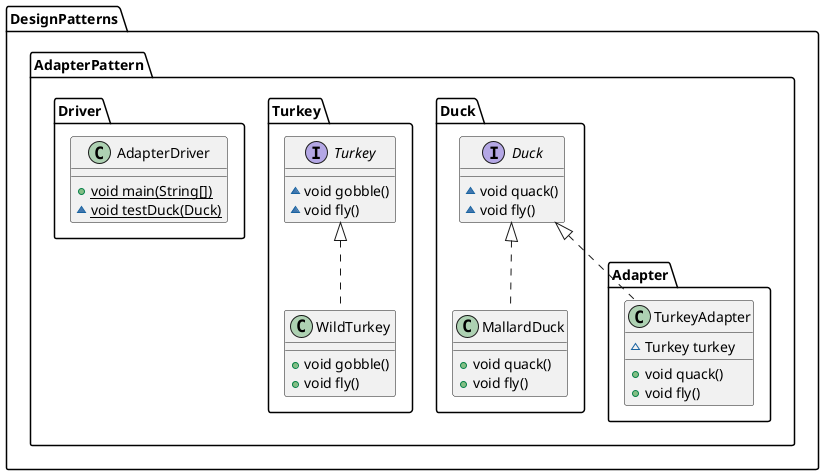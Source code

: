 @startuml
interface DesignPatterns.AdapterPattern.Duck.Duck {
~ void quack()
~ void fly()
}
class DesignPatterns.AdapterPattern.Adapter.TurkeyAdapter {
~ Turkey turkey
+ void quack()
+ void fly()
}
class DesignPatterns.AdapterPattern.Turkey.WildTurkey {
+ void gobble()
+ void fly()
}
interface DesignPatterns.AdapterPattern.Turkey.Turkey {
~ void gobble()
~ void fly()
}
class DesignPatterns.AdapterPattern.Driver.AdapterDriver {
+ {static} void main(String[])
~ {static} void testDuck(Duck)
}
class DesignPatterns.AdapterPattern.Duck.MallardDuck {
+ void quack()
+ void fly()
}


DesignPatterns.AdapterPattern.Duck.Duck <|.. DesignPatterns.AdapterPattern.Adapter.TurkeyAdapter
DesignPatterns.AdapterPattern.Turkey.Turkey <|.. DesignPatterns.AdapterPattern.Turkey.WildTurkey
DesignPatterns.AdapterPattern.Duck.Duck <|.. DesignPatterns.AdapterPattern.Duck.MallardDuck
@enduml